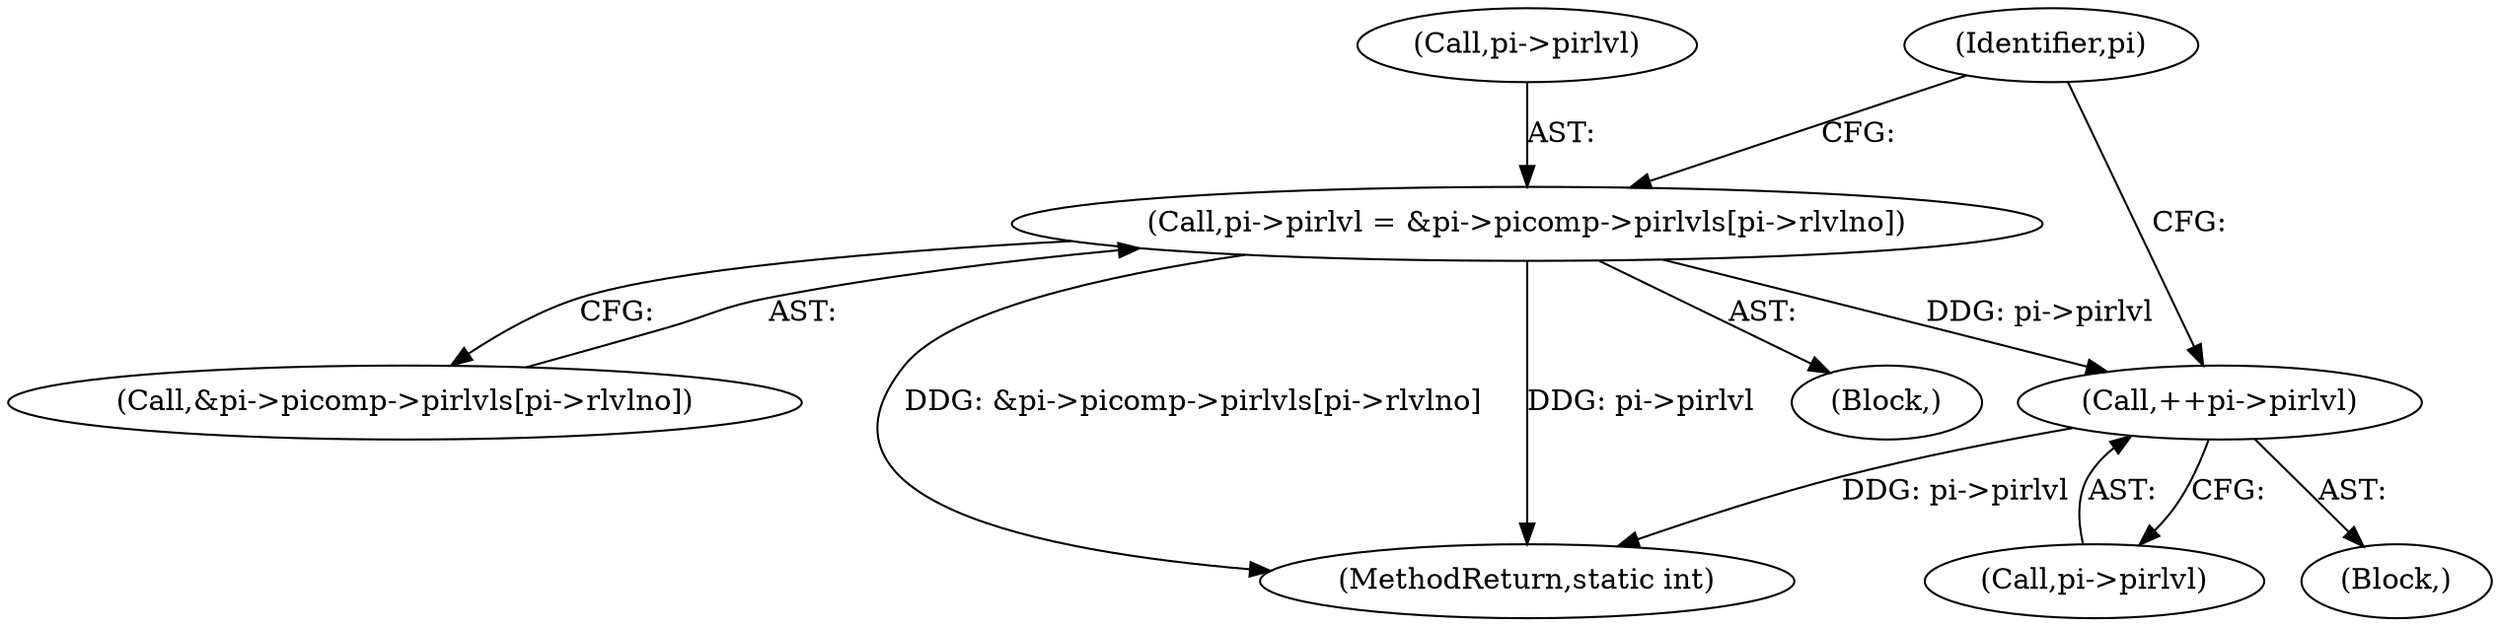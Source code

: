 digraph "0_jasper_aa0b0f79ade5eef8b0e7a214c03f5af54b36ba7d@array" {
"1000399" [label="(Call,pi->pirlvl = &pi->picomp->pirlvls[pi->rlvlno])"];
"1000435" [label="(Call,++pi->pirlvl)"];
"1000403" [label="(Call,&pi->picomp->pirlvls[pi->rlvlno])"];
"1000416" [label="(Identifier,pi)"];
"1000400" [label="(Call,pi->pirlvl)"];
"1000699" [label="(MethodReturn,static int)"];
"1000391" [label="(Block,)"];
"1000435" [label="(Call,++pi->pirlvl)"];
"1000430" [label="(Block,)"];
"1000436" [label="(Call,pi->pirlvl)"];
"1000399" [label="(Call,pi->pirlvl = &pi->picomp->pirlvls[pi->rlvlno])"];
"1000399" -> "1000391"  [label="AST: "];
"1000399" -> "1000403"  [label="CFG: "];
"1000400" -> "1000399"  [label="AST: "];
"1000403" -> "1000399"  [label="AST: "];
"1000416" -> "1000399"  [label="CFG: "];
"1000399" -> "1000699"  [label="DDG: &pi->picomp->pirlvls[pi->rlvlno]"];
"1000399" -> "1000699"  [label="DDG: pi->pirlvl"];
"1000399" -> "1000435"  [label="DDG: pi->pirlvl"];
"1000435" -> "1000430"  [label="AST: "];
"1000435" -> "1000436"  [label="CFG: "];
"1000436" -> "1000435"  [label="AST: "];
"1000416" -> "1000435"  [label="CFG: "];
"1000435" -> "1000699"  [label="DDG: pi->pirlvl"];
}
